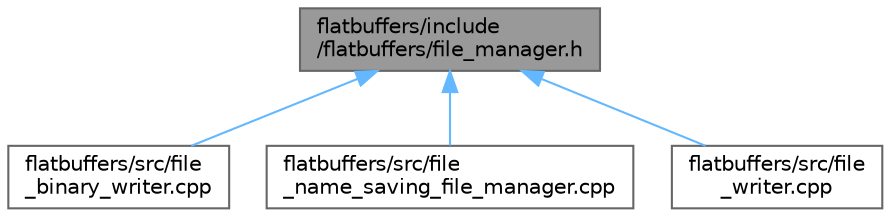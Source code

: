 digraph "flatbuffers/include/flatbuffers/file_manager.h"
{
 // LATEX_PDF_SIZE
  bgcolor="transparent";
  edge [fontname=Helvetica,fontsize=10,labelfontname=Helvetica,labelfontsize=10];
  node [fontname=Helvetica,fontsize=10,shape=box,height=0.2,width=0.4];
  Node1 [id="Node000001",label="flatbuffers/include\l/flatbuffers/file_manager.h",height=0.2,width=0.4,color="gray40", fillcolor="grey60", style="filled", fontcolor="black",tooltip=" "];
  Node1 -> Node2 [id="edge1_Node000001_Node000002",dir="back",color="steelblue1",style="solid",tooltip=" "];
  Node2 [id="Node000002",label="flatbuffers/src/file\l_binary_writer.cpp",height=0.2,width=0.4,color="grey40", fillcolor="white", style="filled",URL="$file__binary__writer_8cpp.html",tooltip=" "];
  Node1 -> Node3 [id="edge2_Node000001_Node000003",dir="back",color="steelblue1",style="solid",tooltip=" "];
  Node3 [id="Node000003",label="flatbuffers/src/file\l_name_saving_file_manager.cpp",height=0.2,width=0.4,color="grey40", fillcolor="white", style="filled",URL="$file__name__saving__file__manager_8cpp.html",tooltip=" "];
  Node1 -> Node4 [id="edge3_Node000001_Node000004",dir="back",color="steelblue1",style="solid",tooltip=" "];
  Node4 [id="Node000004",label="flatbuffers/src/file\l_writer.cpp",height=0.2,width=0.4,color="grey40", fillcolor="white", style="filled",URL="$file__writer_8cpp.html",tooltip=" "];
}
